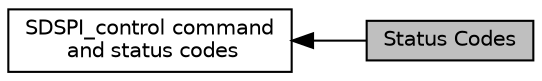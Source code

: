 digraph "Status Codes"
{
  edge [fontname="Helvetica",fontsize="10",labelfontname="Helvetica",labelfontsize="10"];
  node [fontname="Helvetica",fontsize="10",shape=record];
  rankdir=LR;
  Node0 [label="Status Codes",height=0.2,width=0.4,color="black", fillcolor="grey75", style="filled", fontcolor="black"];
  Node1 [label="SDSPI_control command\l and status codes",height=0.2,width=0.4,color="black", fillcolor="white", style="filled",URL="$group___s_d_s_p_i___c_o_n_t_r_o_l.html"];
  Node1->Node0 [shape=plaintext, dir="back", style="solid"];
}
